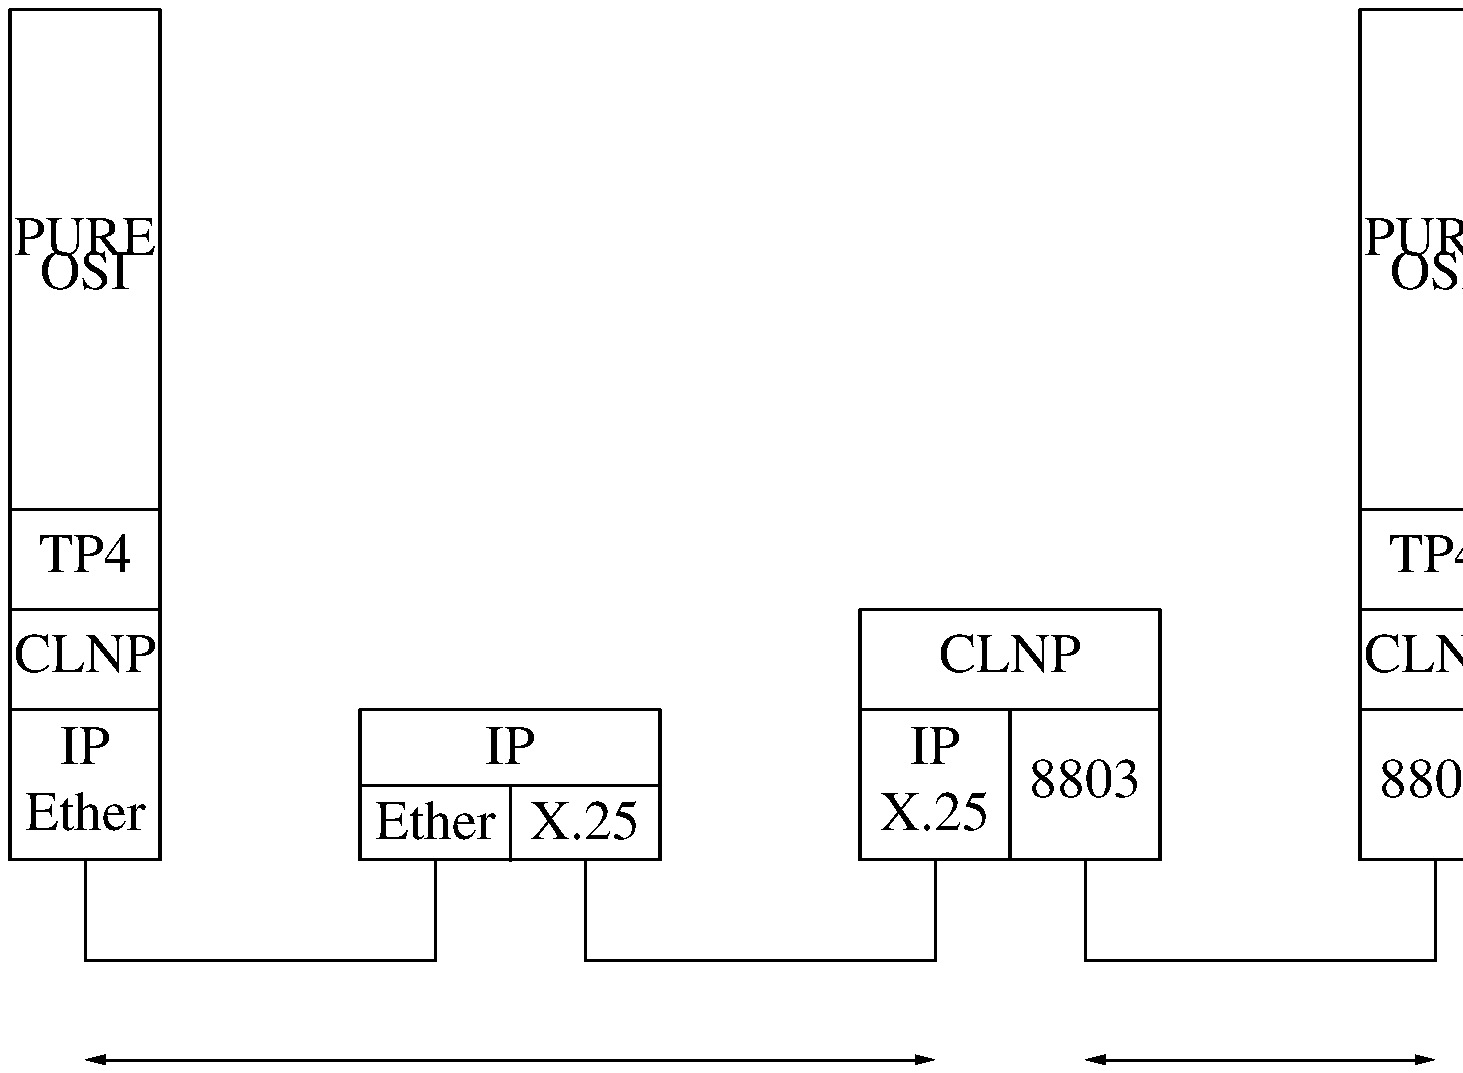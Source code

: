 .PS
.ps 20
## figure 18
B1:	box "IP" "" "Ether" height 3*boxht/2
B2:	box "CLNP" with .s at B1.n
B3:	box "TP4" with .s at B2.n
B4:	box "PURE" "OSI" with .s at B3.n height 5*boxht 
B5:	box "IP" "" "" with .w at (B1.e.x+2*linewid, B1.e.y) width 2*boxwid  height 3*boxht/2
B5a:	box invis with .sw at B5.sw "" "Ether"
	line from B5.s to B5.c; line from B5.w to B5.e
B5b:	box invis with .se at B5.se "" "X.25"
B6:	box "IP" "" "X.25" with .w at (B5.e.x+2*linewid, B5.e.y) height 3*boxht/2
B7:	box "CLNP" with .sw at B6.nw width 2*boxwid
B11:	box "8803" with .ne at B7.se height 3*boxht/2
B8:	box "CLNP" with .w at (B7.e.x+2*linewid, B7.e.y)
B12:	box "8803" with .n at B8.s height 3*boxht/2
B9:	box "TP4" with .s at B8.n
B10:	box "PURE" "OSI" with .s at B9.n height 5*boxht 
##
	line from B1.s to (B1.s.x, B1.s.y-lineht) \
		       to (B5.s.x-boxwid/2, B1.s.y-lineht) \
		       to (B5.s.x-boxwid/2, B5.s.y)
	line from (B5.s.x+boxwid/2, B5.s.y) \
		       to (B5.s.x+boxwid/2, B5.s.y-lineht) \
		       to (B6.s.x, B5.s.y-lineht) \
		       to (B6.s.x, B6.s.y)
	line from (B11.s.x, B11.s.y) \
		       to (B11.s.x, B6.s.y-lineht) \
		       to (B12.s.x, B6.s.y-lineht) to B12.s
##
	line <- -> from (B1.n.x,  B1.s.y-2*lineht) \
		   to   (B6.n.x,  B1.s.y-2*lineht)
	line <- -> from (B11.n.x, B1.s.y-2*lineht) \
		   to   (B12.n.x, B1.s.y-2*lineht)
#	line <- -> from (B1.n.x,  B1.s.y-3*lineht/2) \
#		   to   (B5a.n.x, B1.s.y-3*lineht/2)
#	line <- -> from (B5b.n.x, B1.s.y-3*lineht/2) \
#		   to   (B6.n.x,  B1.s.y-3*lineht/2)
.PE
